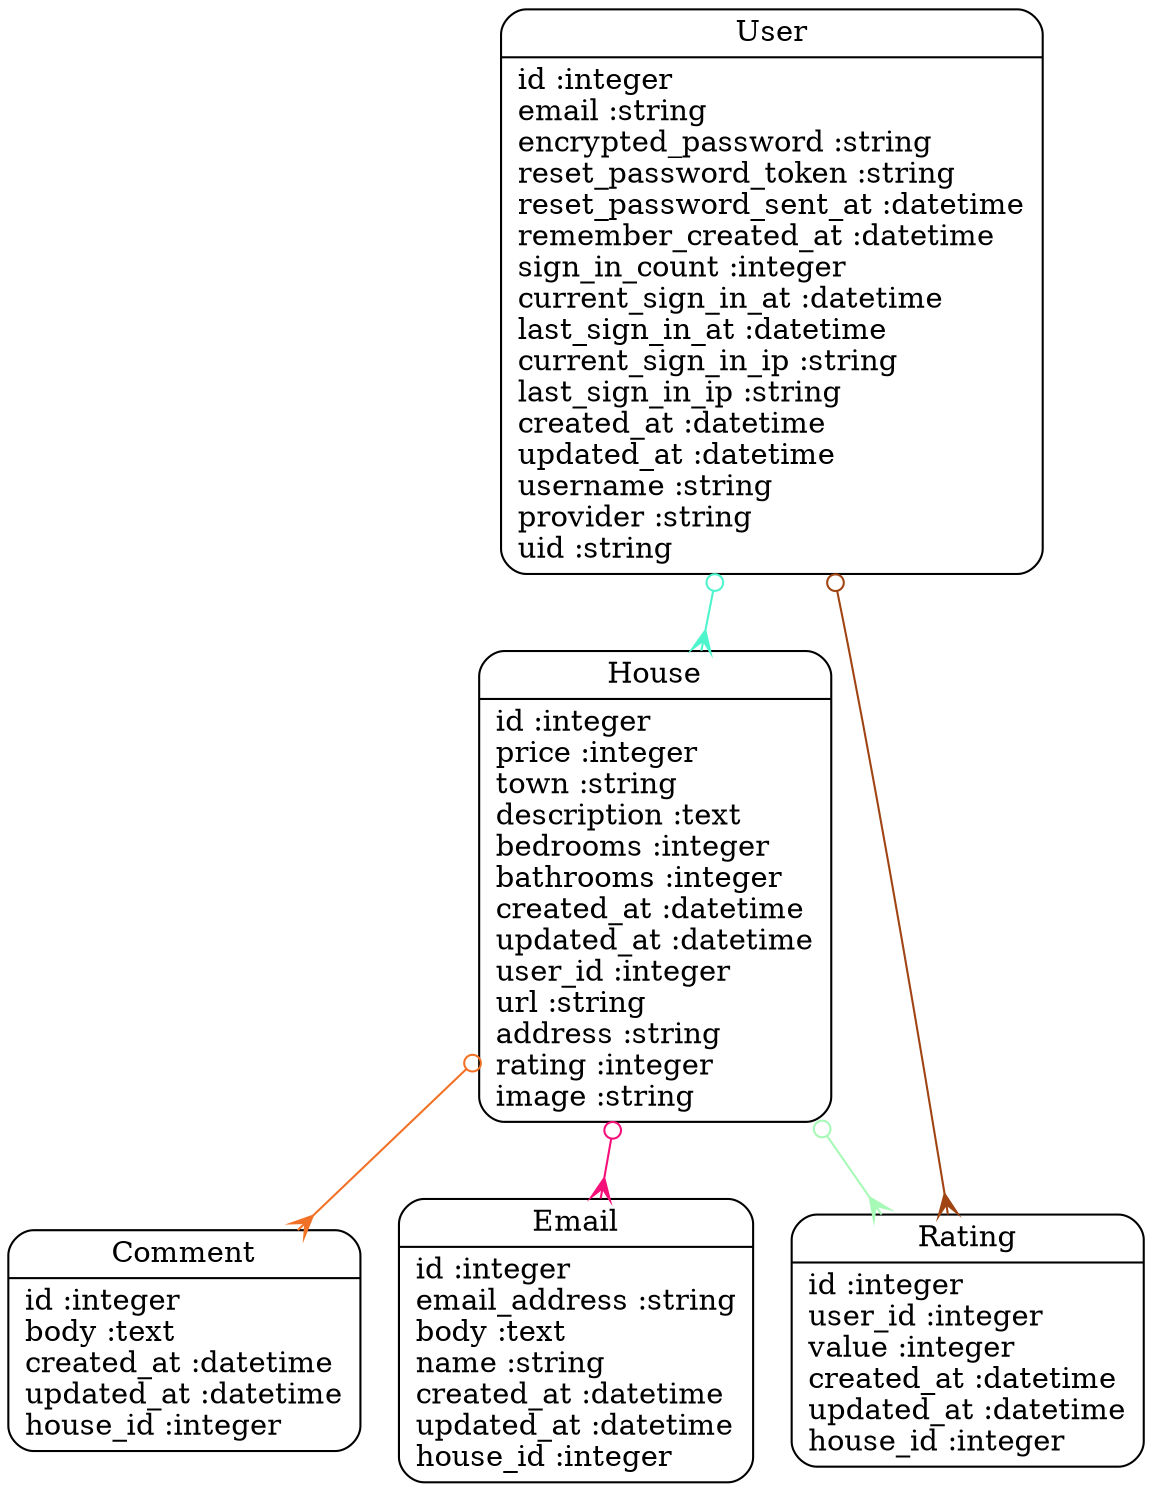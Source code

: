 digraph models_diagram {
	graph[overlap=false, splines=true]
	"Comment" [shape=Mrecord, label="{Comment|id :integer\lbody :text\lcreated_at :datetime\lupdated_at :datetime\lhouse_id :integer\l}"]
	"Email" [shape=Mrecord, label="{Email|id :integer\lemail_address :string\lbody :text\lname :string\lcreated_at :datetime\lupdated_at :datetime\lhouse_id :integer\l}"]
	"House" [shape=Mrecord, label="{House|id :integer\lprice :integer\ltown :string\ldescription :text\lbedrooms :integer\lbathrooms :integer\lcreated_at :datetime\lupdated_at :datetime\luser_id :integer\lurl :string\laddress :string\lrating :integer\limage :string\l}"]
	"Rating" [shape=Mrecord, label="{Rating|id :integer\luser_id :integer\lvalue :integer\lcreated_at :datetime\lupdated_at :datetime\lhouse_id :integer\l}"]
	"User" [shape=Mrecord, label="{User|id :integer\lemail :string\lencrypted_password :string\lreset_password_token :string\lreset_password_sent_at :datetime\lremember_created_at :datetime\lsign_in_count :integer\lcurrent_sign_in_at :datetime\llast_sign_in_at :datetime\lcurrent_sign_in_ip :string\llast_sign_in_ip :string\lcreated_at :datetime\lupdated_at :datetime\lusername :string\lprovider :string\luid :string\l}"]
	"House" -> "Comment" [arrowtail=odot, arrowhead=crow, dir=both color="#F17226"]
	"House" -> "Email" [arrowtail=odot, arrowhead=crow, dir=both color="#F5107A"]
	"House" -> "Rating" [arrowtail=odot, arrowhead=crow, dir=both color="#A7F9B6"]
	"User" -> "House" [arrowtail=odot, arrowhead=crow, dir=both color="#4EF4CC"]
	"User" -> "Rating" [arrowtail=odot, arrowhead=crow, dir=both color="#9F4412"]
}
